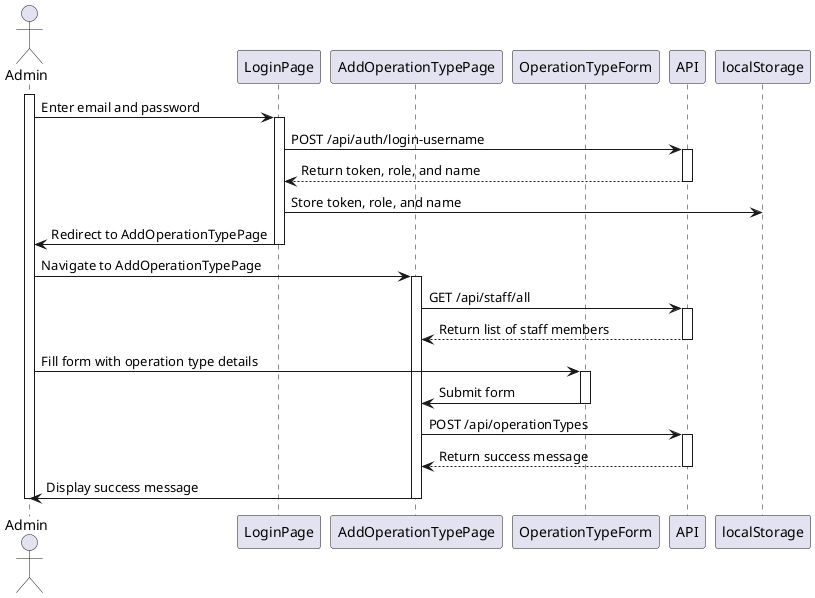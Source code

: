 @startuml Level 2 Sequence Diagram for Adding Operation Type (Frontend)
actor Admin
participant LoginPage as LoginPage
participant AddOperationTypePage as AddOperationTypePage
participant OperationTypeForm as OperationTypeForm
participant API as Backend

activate Admin
Admin -> LoginPage: Enter email and password
activate LoginPage
LoginPage -> Backend: POST /api/auth/login-username
activate Backend
Backend --> LoginPage: Return token, role, and name
deactivate Backend

LoginPage -> localStorage: Store token, role, and name
LoginPage -> Admin: Redirect to AddOperationTypePage
deactivate LoginPage

Admin -> AddOperationTypePage: Navigate to AddOperationTypePage
activate AddOperationTypePage
AddOperationTypePage -> Backend: GET /api/staff/all
activate Backend
Backend --> AddOperationTypePage: Return list of staff members
deactivate Backend

Admin -> OperationTypeForm: Fill form with operation type details
activate OperationTypeForm
OperationTypeForm -> AddOperationTypePage: Submit form
deactivate OperationTypeForm
AddOperationTypePage -> Backend: POST /api/operationTypes
activate Backend
Backend --> AddOperationTypePage: Return success message
deactivate Backend

AddOperationTypePage -> Admin: Display success message
deactivate AddOperationTypePage
deactivate Admin
@enduml